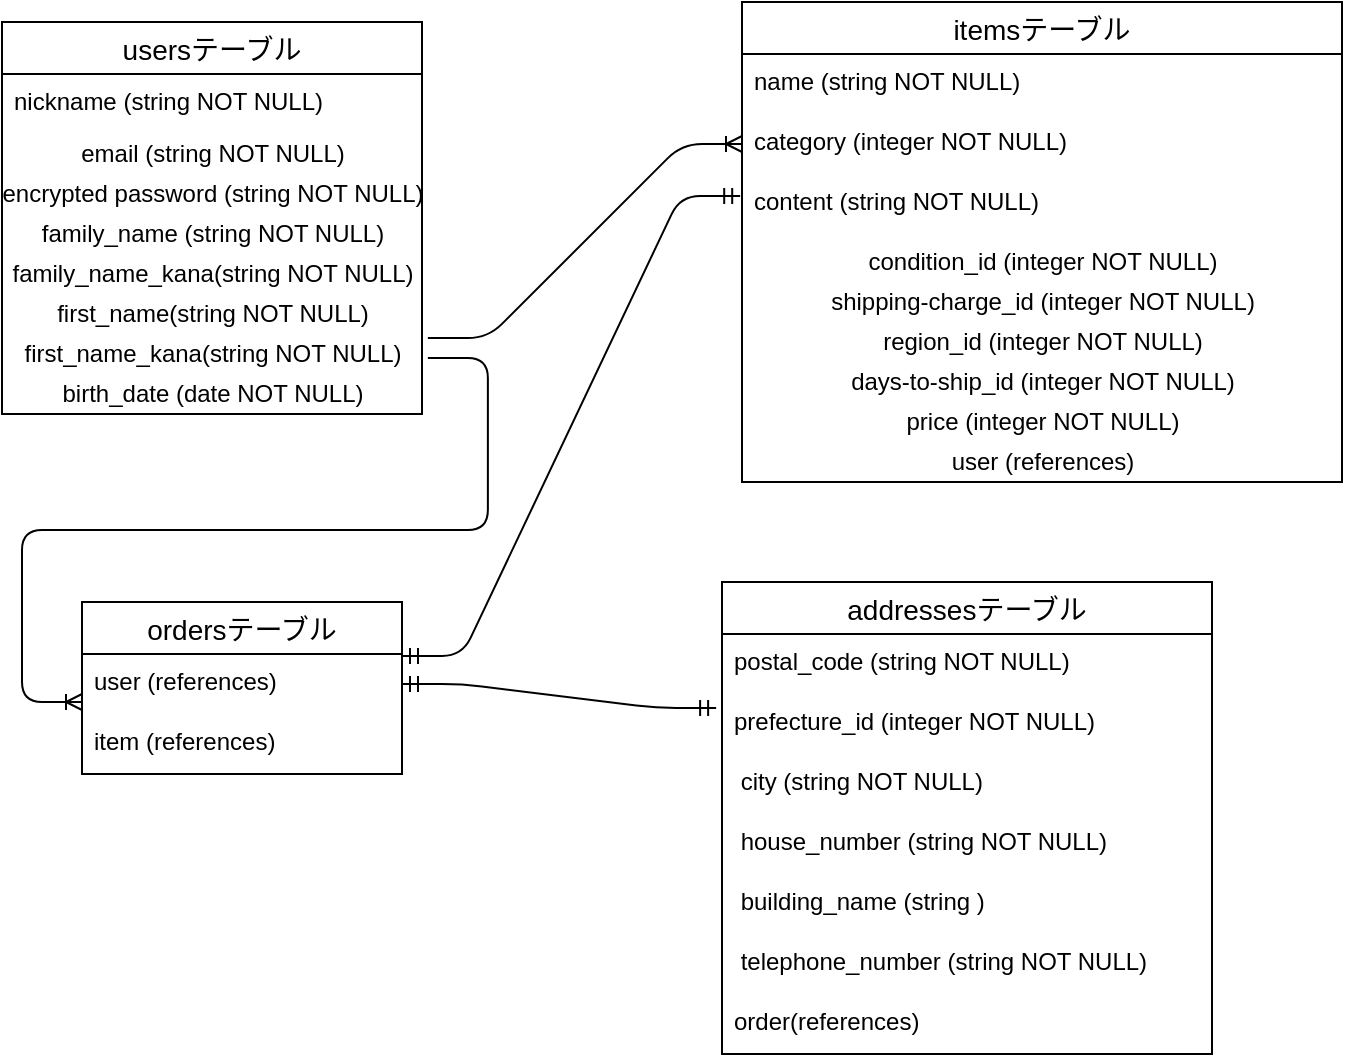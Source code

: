 <mxfile>
    <diagram id="tEHMPJROxT0DVK9UIJLK" name="ページ1">
        <mxGraphModel dx="1795" dy="680" grid="1" gridSize="10" guides="1" tooltips="1" connect="1" arrows="0" fold="1" page="1" pageScale="1" pageWidth="827" pageHeight="1169" math="0" shadow="0">
            <root>
                <mxCell id="0"/>
                <mxCell id="1" parent="0"/>
                <mxCell id="20" value="usersテーブル" style="swimlane;fontStyle=0;childLayout=stackLayout;horizontal=1;startSize=26;horizontalStack=0;resizeParent=1;resizeParentMax=0;resizeLast=0;collapsible=1;marginBottom=0;align=center;fontSize=14;" parent="1" vertex="1">
                    <mxGeometry x="-810" y="30" width="210" height="196" as="geometry"/>
                </mxCell>
                <mxCell id="22" value="nickname (string NOT NULL)" style="text;strokeColor=none;fillColor=none;spacingLeft=4;spacingRight=4;overflow=hidden;rotatable=0;points=[[0,0.5],[1,0.5]];portConstraint=eastwest;fontSize=12;" parent="20" vertex="1">
                    <mxGeometry y="26" width="210" height="30" as="geometry"/>
                </mxCell>
                <mxCell id="PVqDGqIh_cQyaRlKdATP-35" value="email (string NOT NULL)" style="text;html=1;resizable=0;autosize=1;align=center;verticalAlign=middle;points=[];fillColor=none;strokeColor=none;rounded=0;" parent="20" vertex="1">
                    <mxGeometry y="56" width="210" height="20" as="geometry"/>
                </mxCell>
                <mxCell id="PVqDGqIh_cQyaRlKdATP-25" value="encrypted password (string NOT NULL)" style="text;html=1;resizable=0;autosize=1;align=center;verticalAlign=middle;points=[];fillColor=none;strokeColor=none;rounded=0;" parent="20" vertex="1">
                    <mxGeometry y="76" width="210" height="20" as="geometry"/>
                </mxCell>
                <mxCell id="PVqDGqIh_cQyaRlKdATP-28" value="family_name (string NOT NULL)" style="text;html=1;resizable=0;autosize=1;align=center;verticalAlign=middle;points=[];fillColor=none;strokeColor=none;rounded=0;" parent="20" vertex="1">
                    <mxGeometry y="96" width="210" height="20" as="geometry"/>
                </mxCell>
                <mxCell id="PVqDGqIh_cQyaRlKdATP-29" value="family_name_kana(string NOT NULL)" style="text;html=1;resizable=0;autosize=1;align=center;verticalAlign=middle;points=[];fillColor=none;strokeColor=none;rounded=0;" parent="20" vertex="1">
                    <mxGeometry y="116" width="210" height="20" as="geometry"/>
                </mxCell>
                <mxCell id="PVqDGqIh_cQyaRlKdATP-30" value="first_name(string NOT NULL)" style="text;html=1;resizable=0;autosize=1;align=center;verticalAlign=middle;points=[];fillColor=none;strokeColor=none;rounded=0;" parent="20" vertex="1">
                    <mxGeometry y="136" width="210" height="20" as="geometry"/>
                </mxCell>
                <mxCell id="PVqDGqIh_cQyaRlKdATP-31" value="first_name_kana(string NOT NULL)" style="text;html=1;resizable=0;autosize=1;align=center;verticalAlign=middle;points=[];fillColor=none;strokeColor=none;rounded=0;" parent="20" vertex="1">
                    <mxGeometry y="156" width="210" height="20" as="geometry"/>
                </mxCell>
                <mxCell id="PVqDGqIh_cQyaRlKdATP-32" value="birth_date (date NOT NULL)" style="text;html=1;resizable=0;autosize=1;align=center;verticalAlign=middle;points=[];fillColor=none;strokeColor=none;rounded=0;" parent="20" vertex="1">
                    <mxGeometry y="176" width="210" height="20" as="geometry"/>
                </mxCell>
                <mxCell id="PVqDGqIh_cQyaRlKdATP-37" value="itemsテーブル" style="swimlane;fontStyle=0;childLayout=stackLayout;horizontal=1;startSize=26;horizontalStack=0;resizeParent=1;resizeParentMax=0;resizeLast=0;collapsible=1;marginBottom=0;align=center;fontSize=14;" parent="1" vertex="1">
                    <mxGeometry x="-440" y="20" width="300" height="240" as="geometry">
                        <mxRectangle x="-450" y="30" width="120" height="26" as="alternateBounds"/>
                    </mxGeometry>
                </mxCell>
                <mxCell id="PVqDGqIh_cQyaRlKdATP-38" value="name (string NOT NULL)" style="text;strokeColor=none;fillColor=none;spacingLeft=4;spacingRight=4;overflow=hidden;rotatable=0;points=[[0,0.5],[1,0.5]];portConstraint=eastwest;fontSize=12;" parent="PVqDGqIh_cQyaRlKdATP-37" vertex="1">
                    <mxGeometry y="26" width="300" height="30" as="geometry"/>
                </mxCell>
                <mxCell id="PVqDGqIh_cQyaRlKdATP-40" value="category (integer NOT NULL)" style="text;strokeColor=none;fillColor=none;spacingLeft=4;spacingRight=4;overflow=hidden;rotatable=0;points=[[0,0.5],[1,0.5]];portConstraint=eastwest;fontSize=12;" parent="PVqDGqIh_cQyaRlKdATP-37" vertex="1">
                    <mxGeometry y="56" width="300" height="30" as="geometry"/>
                </mxCell>
                <mxCell id="PVqDGqIh_cQyaRlKdATP-39" value="content (string NOT NULL)" style="text;strokeColor=none;fillColor=none;spacingLeft=4;spacingRight=4;overflow=hidden;rotatable=0;points=[[0,0.5],[1,0.5]];portConstraint=eastwest;fontSize=12;" parent="PVqDGqIh_cQyaRlKdATP-37" vertex="1">
                    <mxGeometry y="86" width="300" height="34" as="geometry"/>
                </mxCell>
                <mxCell id="PVqDGqIh_cQyaRlKdATP-36" value="condition_id (integer NOT NULL)" style="text;html=1;resizable=0;autosize=1;align=center;verticalAlign=middle;points=[];fillColor=none;strokeColor=none;rounded=0;" parent="PVqDGqIh_cQyaRlKdATP-37" vertex="1">
                    <mxGeometry y="120" width="300" height="20" as="geometry"/>
                </mxCell>
                <mxCell id="PVqDGqIh_cQyaRlKdATP-44" value="shipping-charge_id (integer NOT NULL)" style="text;html=1;resizable=0;autosize=1;align=center;verticalAlign=middle;points=[];fillColor=none;strokeColor=none;rounded=0;" parent="PVqDGqIh_cQyaRlKdATP-37" vertex="1">
                    <mxGeometry y="140" width="300" height="20" as="geometry"/>
                </mxCell>
                <mxCell id="PVqDGqIh_cQyaRlKdATP-45" value="region_id (integer NOT NULL)" style="text;html=1;resizable=0;autosize=1;align=center;verticalAlign=middle;points=[];fillColor=none;strokeColor=none;rounded=0;" parent="PVqDGqIh_cQyaRlKdATP-37" vertex="1">
                    <mxGeometry y="160" width="300" height="20" as="geometry"/>
                </mxCell>
                <mxCell id="PVqDGqIh_cQyaRlKdATP-46" value="days-to-ship_id (integer NOT NULL)" style="text;html=1;resizable=0;autosize=1;align=center;verticalAlign=middle;points=[];fillColor=none;strokeColor=none;rounded=0;" parent="PVqDGqIh_cQyaRlKdATP-37" vertex="1">
                    <mxGeometry y="180" width="300" height="20" as="geometry"/>
                </mxCell>
                <mxCell id="PVqDGqIh_cQyaRlKdATP-47" value="price (integer NOT NULL)" style="text;html=1;resizable=0;autosize=1;align=center;verticalAlign=middle;points=[];fillColor=none;strokeColor=none;rounded=0;" parent="PVqDGqIh_cQyaRlKdATP-37" vertex="1">
                    <mxGeometry y="200" width="300" height="20" as="geometry"/>
                </mxCell>
                <mxCell id="PVqDGqIh_cQyaRlKdATP-48" value="user (references)" style="text;html=1;resizable=0;autosize=1;align=center;verticalAlign=middle;points=[];fillColor=none;strokeColor=none;rounded=0;" parent="PVqDGqIh_cQyaRlKdATP-37" vertex="1">
                    <mxGeometry y="220" width="300" height="20" as="geometry"/>
                </mxCell>
                <mxCell id="PVqDGqIh_cQyaRlKdATP-49" value="ordersテーブル" style="swimlane;fontStyle=0;childLayout=stackLayout;horizontal=1;startSize=26;horizontalStack=0;resizeParent=1;resizeParentMax=0;resizeLast=0;collapsible=1;marginBottom=0;align=center;fontSize=14;" parent="1" vertex="1">
                    <mxGeometry x="-770" y="320" width="160" height="86" as="geometry"/>
                </mxCell>
                <mxCell id="PVqDGqIh_cQyaRlKdATP-50" value="user (references)" style="text;strokeColor=none;fillColor=none;spacingLeft=4;spacingRight=4;overflow=hidden;rotatable=0;points=[[0,0.5],[1,0.5]];portConstraint=eastwest;fontSize=12;" parent="PVqDGqIh_cQyaRlKdATP-49" vertex="1">
                    <mxGeometry y="26" width="160" height="30" as="geometry"/>
                </mxCell>
                <mxCell id="PVqDGqIh_cQyaRlKdATP-51" value="item (references)" style="text;strokeColor=none;fillColor=none;spacingLeft=4;spacingRight=4;overflow=hidden;rotatable=0;points=[[0,0.5],[1,0.5]];portConstraint=eastwest;fontSize=12;" parent="PVqDGqIh_cQyaRlKdATP-49" vertex="1">
                    <mxGeometry y="56" width="160" height="30" as="geometry"/>
                </mxCell>
                <mxCell id="PVqDGqIh_cQyaRlKdATP-57" value="addressesテーブル" style="swimlane;fontStyle=0;childLayout=stackLayout;horizontal=1;startSize=26;horizontalStack=0;resizeParent=1;resizeParentMax=0;resizeLast=0;collapsible=1;marginBottom=0;align=center;fontSize=14;" parent="1" vertex="1">
                    <mxGeometry x="-450" y="310" width="245" height="236" as="geometry"/>
                </mxCell>
                <mxCell id="PVqDGqIh_cQyaRlKdATP-58" value="postal_code (string NOT NULL)" style="text;strokeColor=none;fillColor=none;spacingLeft=4;spacingRight=4;overflow=hidden;rotatable=0;points=[[0,0.5],[1,0.5]];portConstraint=eastwest;fontSize=12;" parent="PVqDGqIh_cQyaRlKdATP-57" vertex="1">
                    <mxGeometry y="26" width="245" height="30" as="geometry"/>
                </mxCell>
                <mxCell id="PVqDGqIh_cQyaRlKdATP-59" value="prefecture_id (integer NOT NULL)" style="text;strokeColor=none;fillColor=none;spacingLeft=4;spacingRight=4;overflow=hidden;rotatable=0;points=[[0,0.5],[1,0.5]];portConstraint=eastwest;fontSize=12;" parent="PVqDGqIh_cQyaRlKdATP-57" vertex="1">
                    <mxGeometry y="56" width="245" height="30" as="geometry"/>
                </mxCell>
                <mxCell id="PVqDGqIh_cQyaRlKdATP-60" value=" city (string NOT NULL)" style="text;strokeColor=none;fillColor=none;spacingLeft=4;spacingRight=4;overflow=hidden;rotatable=0;points=[[0,0.5],[1,0.5]];portConstraint=eastwest;fontSize=12;" parent="PVqDGqIh_cQyaRlKdATP-57" vertex="1">
                    <mxGeometry y="86" width="245" height="30" as="geometry"/>
                </mxCell>
                <mxCell id="PVqDGqIh_cQyaRlKdATP-62" value=" house_number (string NOT NULL)" style="text;strokeColor=none;fillColor=none;spacingLeft=4;spacingRight=4;overflow=hidden;rotatable=0;points=[[0,0.5],[1,0.5]];portConstraint=eastwest;fontSize=12;" parent="PVqDGqIh_cQyaRlKdATP-57" vertex="1">
                    <mxGeometry y="116" width="245" height="30" as="geometry"/>
                </mxCell>
                <mxCell id="PVqDGqIh_cQyaRlKdATP-63" value=" building_name (string )" style="text;strokeColor=none;fillColor=none;spacingLeft=4;spacingRight=4;overflow=hidden;rotatable=0;points=[[0,0.5],[1,0.5]];portConstraint=eastwest;fontSize=12;" parent="PVqDGqIh_cQyaRlKdATP-57" vertex="1">
                    <mxGeometry y="146" width="245" height="30" as="geometry"/>
                </mxCell>
                <mxCell id="PVqDGqIh_cQyaRlKdATP-64" value=" telephone_number (string NOT NULL)" style="text;strokeColor=none;fillColor=none;spacingLeft=4;spacingRight=4;overflow=hidden;rotatable=0;points=[[0,0.5],[1,0.5]];portConstraint=eastwest;fontSize=12;" parent="PVqDGqIh_cQyaRlKdATP-57" vertex="1">
                    <mxGeometry y="176" width="245" height="30" as="geometry"/>
                </mxCell>
                <mxCell id="PVqDGqIh_cQyaRlKdATP-65" value="order(references)" style="text;strokeColor=none;fillColor=none;spacingLeft=4;spacingRight=4;overflow=hidden;rotatable=0;points=[[0,0.5],[1,0.5]];portConstraint=eastwest;fontSize=12;" parent="PVqDGqIh_cQyaRlKdATP-57" vertex="1">
                    <mxGeometry y="206" width="245" height="30" as="geometry"/>
                </mxCell>
                <mxCell id="PVqDGqIh_cQyaRlKdATP-74" value="" style="edgeStyle=entityRelationEdgeStyle;fontSize=12;html=1;endArrow=ERmandOne;startArrow=ERmandOne;entryX=-0.012;entryY=0.233;entryDx=0;entryDy=0;entryPerimeter=0;exitX=1;exitY=0.5;exitDx=0;exitDy=0;" parent="1" source="PVqDGqIh_cQyaRlKdATP-50" target="PVqDGqIh_cQyaRlKdATP-59" edge="1">
                    <mxGeometry width="100" height="100" relative="1" as="geometry">
                        <mxPoint x="-590" y="430" as="sourcePoint"/>
                        <mxPoint x="-490" y="330" as="targetPoint"/>
                    </mxGeometry>
                </mxCell>
                <mxCell id="PVqDGqIh_cQyaRlKdATP-75" value="" style="edgeStyle=entityRelationEdgeStyle;fontSize=12;html=1;endArrow=ERoneToMany;exitX=1.014;exitY=0.1;exitDx=0;exitDy=0;exitPerimeter=0;entryX=0;entryY=0.5;entryDx=0;entryDy=0;" parent="1" source="PVqDGqIh_cQyaRlKdATP-31" target="PVqDGqIh_cQyaRlKdATP-40" edge="1">
                    <mxGeometry width="100" height="100" relative="1" as="geometry">
                        <mxPoint x="-590" y="190" as="sourcePoint"/>
                        <mxPoint x="-470" y="90" as="targetPoint"/>
                    </mxGeometry>
                </mxCell>
                <mxCell id="PVqDGqIh_cQyaRlKdATP-76" value="" style="edgeStyle=entityRelationEdgeStyle;fontSize=12;html=1;endArrow=ERoneToMany;exitX=1.014;exitY=0.6;exitDx=0;exitDy=0;exitPerimeter=0;" parent="1" source="PVqDGqIh_cQyaRlKdATP-31" edge="1">
                    <mxGeometry width="100" height="100" relative="1" as="geometry">
                        <mxPoint x="-590" y="198" as="sourcePoint"/>
                        <mxPoint x="-770" y="370" as="targetPoint"/>
                    </mxGeometry>
                </mxCell>
                <mxCell id="PVqDGqIh_cQyaRlKdATP-77" value="" style="edgeStyle=entityRelationEdgeStyle;fontSize=12;html=1;endArrow=ERmandOne;startArrow=ERmandOne;exitX=1;exitY=0.033;exitDx=0;exitDy=0;entryX=-0.003;entryY=0.324;entryDx=0;entryDy=0;entryPerimeter=0;exitPerimeter=0;" parent="1" source="PVqDGqIh_cQyaRlKdATP-50" target="PVqDGqIh_cQyaRlKdATP-39" edge="1">
                    <mxGeometry width="100" height="100" relative="1" as="geometry">
                        <mxPoint x="-550" y="330" as="sourcePoint"/>
                        <mxPoint x="-450" y="230" as="targetPoint"/>
                    </mxGeometry>
                </mxCell>
            </root>
        </mxGraphModel>
    </diagram>
    <diagram id="FgZ3fADdnHLOMIlhms63" name="ページ2">
        <mxGraphModel dx="968" dy="447" grid="1" gridSize="10" guides="1" tooltips="1" connect="1" arrows="1" fold="1" page="1" pageScale="1" pageWidth="827" pageHeight="1169" math="0" shadow="0">
            <root>
                <mxCell id="fSAraVZnxRLLUpvcojy--0"/>
                <mxCell id="fSAraVZnxRLLUpvcojy--1" parent="fSAraVZnxRLLUpvcojy--0"/>
            </root>
        </mxGraphModel>
    </diagram>
</mxfile>